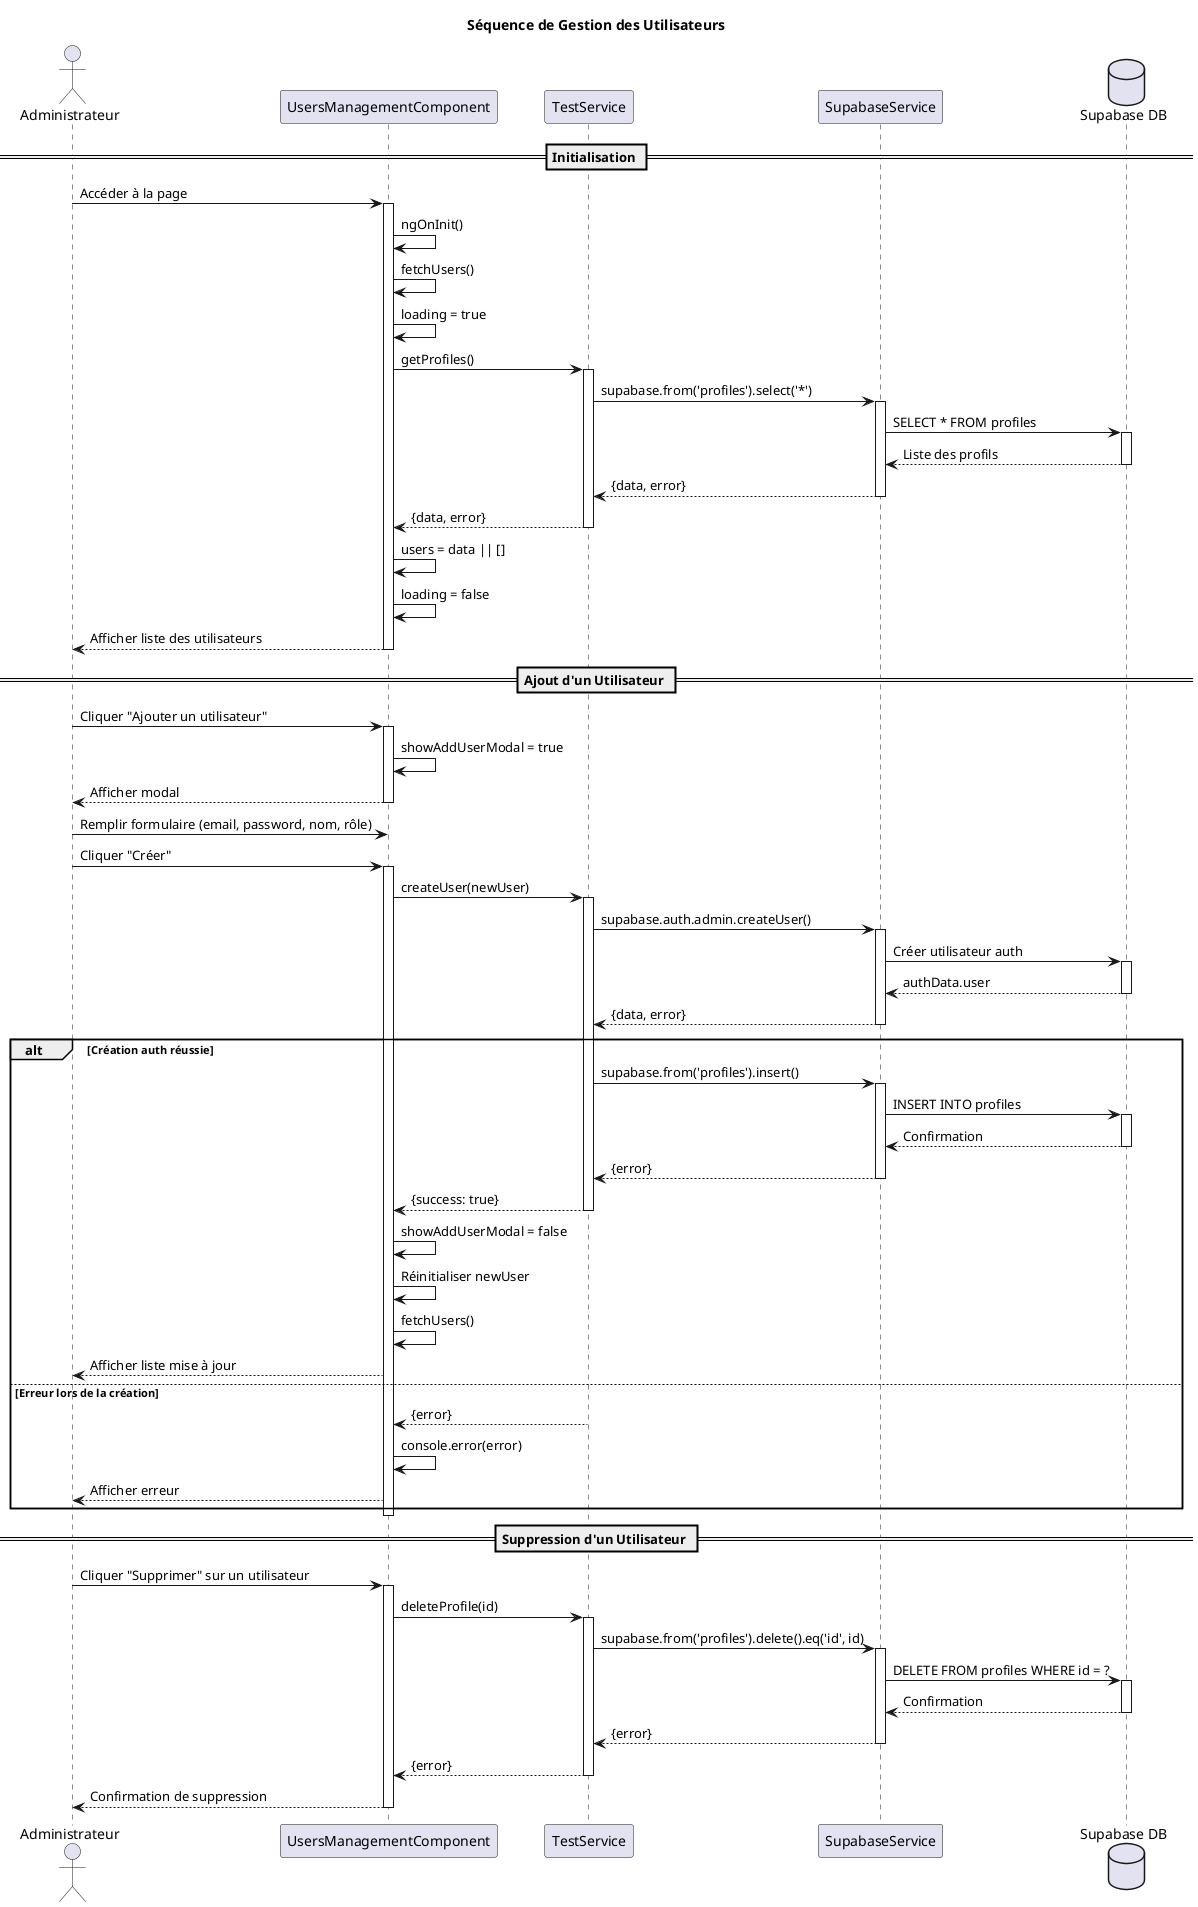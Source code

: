 @startuml Diagramme de Séquence - Gestion des Utilisateurs

actor "Administrateur" as Admin
participant "UsersManagementComponent" as UserMgmt
participant "TestService" as TestSvc
participant "SupabaseService" as Supabase
database "Supabase DB" as DB

title Séquence de Gestion des Utilisateurs

== Initialisation ==

Admin -> UserMgmt : Accéder à la page
activate UserMgmt

UserMgmt -> UserMgmt : ngOnInit()
UserMgmt -> UserMgmt : fetchUsers()
UserMgmt -> UserMgmt : loading = true

UserMgmt -> TestSvc : getProfiles()
activate TestSvc

TestSvc -> Supabase : supabase.from('profiles').select('*')
activate Supabase

Supabase -> DB : SELECT * FROM profiles
activate DB
DB --> Supabase : Liste des profils
deactivate DB

Supabase --> TestSvc : {data, error}
deactivate Supabase

TestSvc --> UserMgmt : {data, error}
deactivate TestSvc

UserMgmt -> UserMgmt : users = data || []
UserMgmt -> UserMgmt : loading = false
UserMgmt --> Admin : Afficher liste des utilisateurs
deactivate UserMgmt

== Ajout d'un Utilisateur ==

Admin -> UserMgmt : Cliquer "Ajouter un utilisateur"
activate UserMgmt
UserMgmt -> UserMgmt : showAddUserModal = true
UserMgmt --> Admin : Afficher modal
deactivate UserMgmt

Admin -> UserMgmt : Remplir formulaire (email, password, nom, rôle)
Admin -> UserMgmt : Cliquer "Créer"
activate UserMgmt

UserMgmt -> TestSvc : createUser(newUser)
activate TestSvc

TestSvc -> Supabase : supabase.auth.admin.createUser()
activate Supabase
Supabase -> DB : Créer utilisateur auth
activate DB
DB --> Supabase : authData.user
deactivate DB
Supabase --> TestSvc : {data, error}
deactivate Supabase

alt Création auth réussie
    TestSvc -> Supabase : supabase.from('profiles').insert()
    activate Supabase
    Supabase -> DB : INSERT INTO profiles
    activate DB
    DB --> Supabase : Confirmation
    deactivate DB
    Supabase --> TestSvc : {error}
    deactivate Supabase

    TestSvc --> UserMgmt : {success: true}
    deactivate TestSvc

    UserMgmt -> UserMgmt : showAddUserModal = false
    UserMgmt -> UserMgmt : Réinitialiser newUser
    UserMgmt -> UserMgmt : fetchUsers()
    UserMgmt --> Admin : Afficher liste mise à jour
else Erreur lors de la création
    TestSvc --> UserMgmt : {error}
    deactivate TestSvc
    UserMgmt -> UserMgmt : console.error(error)
    UserMgmt --> Admin : Afficher erreur
end

deactivate UserMgmt

== Suppression d'un Utilisateur ==

Admin -> UserMgmt : Cliquer "Supprimer" sur un utilisateur
activate UserMgmt

UserMgmt -> TestSvc : deleteProfile(id)
activate TestSvc

TestSvc -> Supabase : supabase.from('profiles').delete().eq('id', id)
activate Supabase

Supabase -> DB : DELETE FROM profiles WHERE id = ?
activate DB
DB --> Supabase : Confirmation
deactivate DB

Supabase --> TestSvc : {error}
deactivate Supabase

TestSvc --> UserMgmt : {error}
deactivate TestSvc

UserMgmt --> Admin : Confirmation de suppression
deactivate UserMgmt

@enduml
